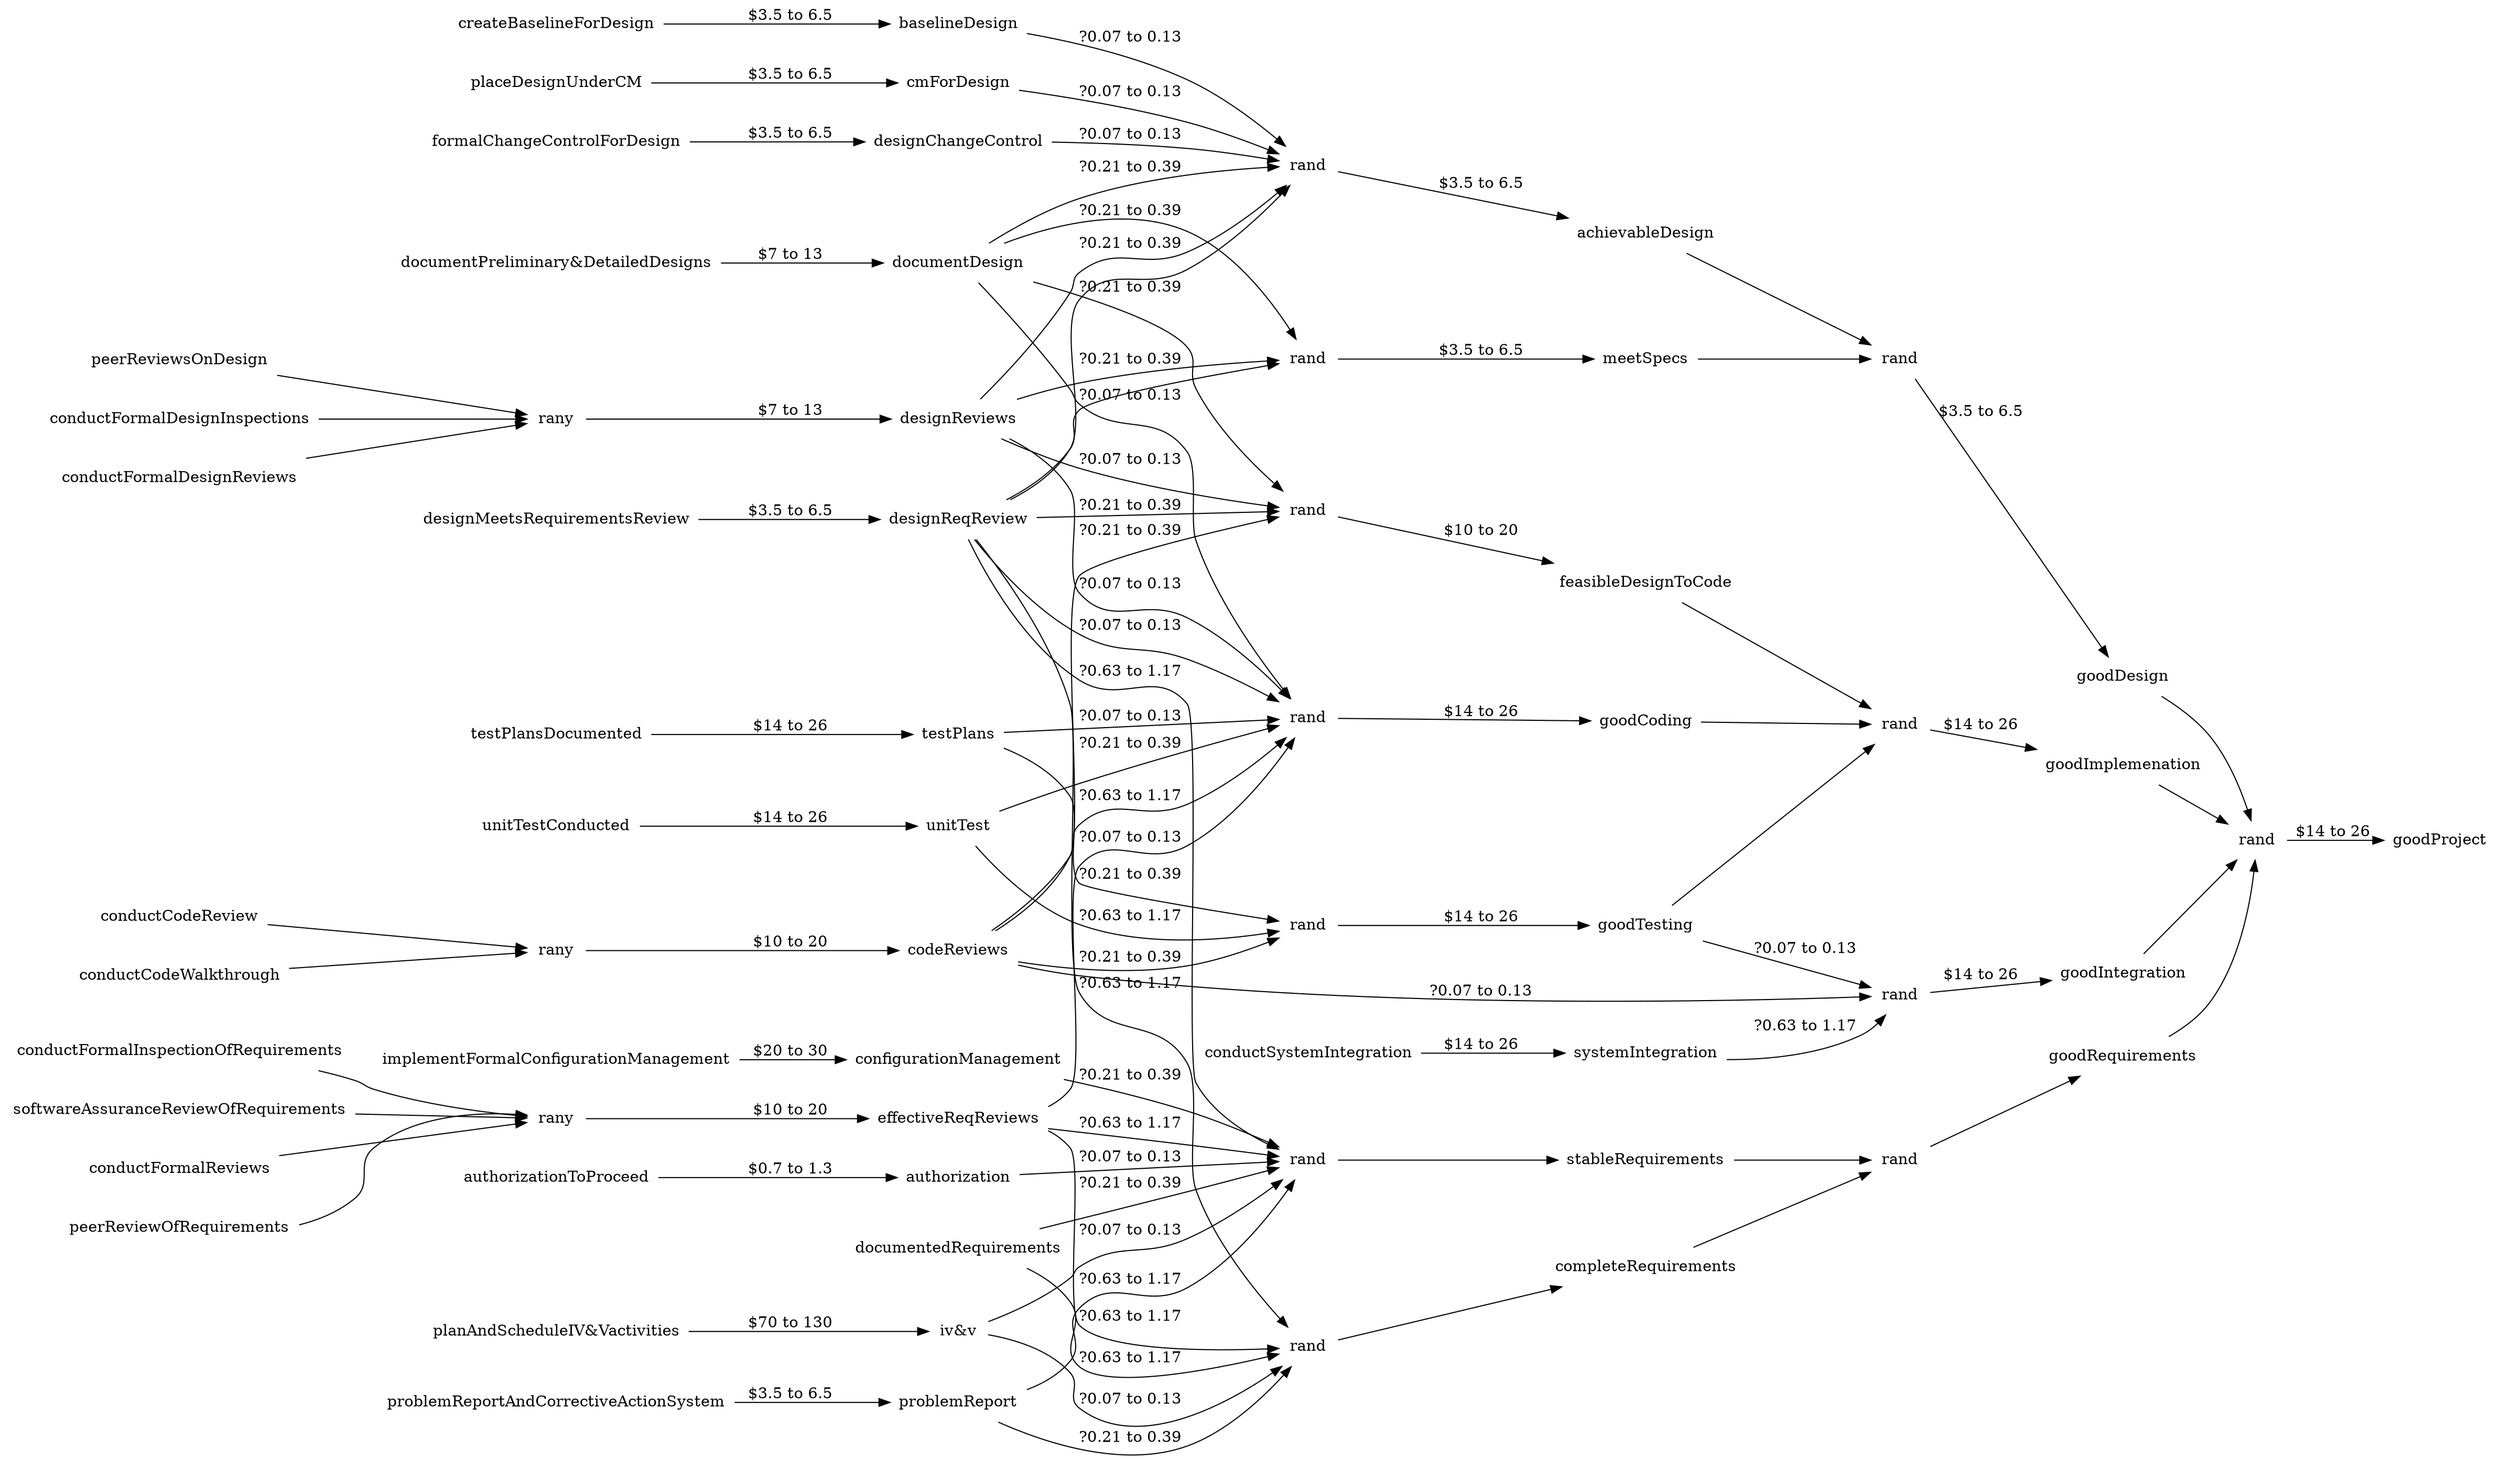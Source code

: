 digraph G {
        rankdir=LR;
	ranksep=0.2
        node [shape=plaintext]
	"authorizationToProceed=t" [label="authorizationToProceed"]
	"authorization=t" [label="authorization"]
	"authorizationToProceed=t" -> "authorization=t" [label="$0.7 to 1.3 "]
	"rany(rany46)" [label="rany"]
	"effectiveReqReviews=t" [label="effectiveReqReviews"]
	"rany(rany46)" -> "effectiveReqReviews=t" [label="$10 to 20 "]
	"peerReviewOfRequirements=t" [label="peerReviewOfRequirements"]
	"rany(rany46)" [label="rany"]
	"peerReviewOfRequirements=t" -> "rany(rany46)" [label=""]
	"conductFormalInspectionOfRequirements=t" [label="conductFormalInspectionOfRequirements"]
	"rany(rany46)" [label="rany"]
	"conductFormalInspectionOfRequirements=t" -> "rany(rany46)" [label=""]
	"softwareAssuranceReviewOfRequirements=t" [label="softwareAssuranceReviewOfRequirements"]
	"rany(rany46)" [label="rany"]
	"softwareAssuranceReviewOfRequirements=t" -> "rany(rany46)" [label=""]
	"conductFormalReviews=t" [label="conductFormalReviews"]
	"rany(rany46)" [label="rany"]
	"conductFormalReviews=t" -> "rany(rany46)" [label=""]
	"problemReportAndCorrectiveActionSystem=t" [label="problemReportAndCorrectiveActionSystem"]
	"problemReport=t" [label="problemReport"]
	"problemReportAndCorrectiveActionSystem=t" -> "problemReport=t" [label="$3.5 to 6.5 "]
	"implementFormalConfigurationManagement=t" [label="implementFormalConfigurationManagement"]
	"configurationManagement=t" [label="configurationManagement"]
	"implementFormalConfigurationManagement=t" -> "configurationManagement=t" [label="$20 to 30 "]
	"planAndScheduleIV&Vactivities=t" [label="planAndScheduleIV&Vactivities"]
	"iv&v=t" [label="iv&v"]
	"planAndScheduleIV&Vactivities=t" -> "iv&v=t" [label="$70 to 130 "]
	"rand(rand172)" [label="rand"]
	"stableRequirements=t" [label="stableRequirements"]
	"rand(rand172)" -> "stableRequirements=t" [label=""]
	"authorization=t" [label="authorization"]
	"rand(rand172)" [label="rand"]
	"authorization=t" -> "rand(rand172)" [label="?0.07 to 0.13 "]
	"effectiveReqReviews=t" [label="effectiveReqReviews"]
	"rand(rand172)" [label="rand"]
	"effectiveReqReviews=t" -> "rand(rand172)" [label="?0.63 to 1.17 "]
	"problemReport=t" [label="problemReport"]
	"rand(rand172)" [label="rand"]
	"problemReport=t" -> "rand(rand172)" [label="?0.63 to 1.17 "]
	"configurationManagement=t" [label="configurationManagement"]
	"rand(rand172)" [label="rand"]
	"configurationManagement=t" -> "rand(rand172)" [label="?0.21 to 0.39 "]
	"iv&v=t" [label="iv&v"]
	"rand(rand172)" [label="rand"]
	"iv&v=t" -> "rand(rand172)" [label="?0.07 to 0.13 "]
	"documentedRequirements=t" [label="documentedRequirements"]
	"rand(rand172)" [label="rand"]
	"documentedRequirements=t" -> "rand(rand172)" [label="?0.21 to 0.39 "]
	"designReqReview=t" [label="designReqReview"]
	"rand(rand172)" [label="rand"]
	"designReqReview=t" -> "rand(rand172)" [label="?0.63 to 1.17 "]
	"rand(rand173)" [label="rand"]
	"completeRequirements=t" [label="completeRequirements"]
	"rand(rand173)" -> "completeRequirements=t" [label=""]
	"effectiveReqReviews=t" [label="effectiveReqReviews"]
	"rand(rand173)" [label="rand"]
	"effectiveReqReviews=t" -> "rand(rand173)" [label="?0.63 to 1.17 "]
	"iv&v=t" [label="iv&v"]
	"rand(rand173)" [label="rand"]
	"iv&v=t" -> "rand(rand173)" [label="?0.07 to 0.13 "]
	"documentedRequirements=t" [label="documentedRequirements"]
	"rand(rand173)" [label="rand"]
	"documentedRequirements=t" -> "rand(rand173)" [label="?0.63 to 1.17 "]
	"problemReport=t" [label="problemReport"]
	"rand(rand173)" [label="rand"]
	"problemReport=t" -> "rand(rand173)" [label="?0.21 to 0.39 "]
	"designReqReview=t" [label="designReqReview"]
	"rand(rand173)" [label="rand"]
	"designReqReview=t" -> "rand(rand173)" [label="?0.63 to 1.17 "]
	"rand(rand174)" [label="rand"]
	"goodRequirements=t" [label="goodRequirements"]
	"rand(rand174)" -> "goodRequirements=t" [label=""]
	"stableRequirements=t" [label="stableRequirements"]
	"rand(rand174)" [label="rand"]
	"stableRequirements=t" -> "rand(rand174)" [label=""]
	"completeRequirements=t" [label="completeRequirements"]
	"rand(rand174)" [label="rand"]
	"completeRequirements=t" -> "rand(rand174)" [label=""]
	"designMeetsRequirementsReview=t" [label="designMeetsRequirementsReview"]
	"designReqReview=t" [label="designReqReview"]
	"designMeetsRequirementsReview=t" -> "designReqReview=t" [label="$3.5 to 6.5 "]
	"documentPreliminary&DetailedDesigns=t" [label="documentPreliminary&DetailedDesigns"]
	"documentDesign=t" [label="documentDesign"]
	"documentPreliminary&DetailedDesigns=t" -> "documentDesign=t" [label="$7 to 13 "]
	"rany(rany47)" [label="rany"]
	"designReviews=t" [label="designReviews"]
	"rany(rany47)" -> "designReviews=t" [label="$7 to 13 "]
	"peerReviewsOnDesign=t" [label="peerReviewsOnDesign"]
	"rany(rany47)" [label="rany"]
	"peerReviewsOnDesign=t" -> "rany(rany47)" [label=""]
	"conductFormalDesignInspections=t" [label="conductFormalDesignInspections"]
	"rany(rany47)" [label="rany"]
	"conductFormalDesignInspections=t" -> "rany(rany47)" [label=""]
	"conductFormalDesignReviews=t" [label="conductFormalDesignReviews"]
	"rany(rany47)" [label="rany"]
	"conductFormalDesignReviews=t" -> "rany(rany47)" [label=""]
	"createBaselineForDesign=t" [label="createBaselineForDesign"]
	"baselineDesign=t" [label="baselineDesign"]
	"createBaselineForDesign=t" -> "baselineDesign=t" [label="$3.5 to 6.5 "]
	"placeDesignUnderCM=t" [label="placeDesignUnderCM"]
	"cmForDesign=t" [label="cmForDesign"]
	"placeDesignUnderCM=t" -> "cmForDesign=t" [label="$3.5 to 6.5 "]
	"formalChangeControlForDesign=t" [label="formalChangeControlForDesign"]
	"designChangeControl=t" [label="designChangeControl"]
	"formalChangeControlForDesign=t" -> "designChangeControl=t" [label="$3.5 to 6.5 "]
	"rand(rand175)" [label="rand"]
	"meetSpecs=t" [label="meetSpecs"]
	"rand(rand175)" -> "meetSpecs=t" [label="$3.5 to 6.5 "]
	"documentDesign=t" [label="documentDesign"]
	"rand(rand175)" [label="rand"]
	"documentDesign=t" -> "rand(rand175)" [label="?0.21 to 0.39 "]
	"designReqReview=t" [label="designReqReview"]
	"rand(rand175)" [label="rand"]
	"designReqReview=t" -> "rand(rand175)" [label=""]
	"designReviews=t" [label="designReviews"]
	"rand(rand175)" [label="rand"]
	"designReviews=t" -> "rand(rand175)" [label="?0.21 to 0.39 "]
	"rand(rand176)" [label="rand"]
	"achievableDesign=t" [label="achievableDesign"]
	"rand(rand176)" -> "achievableDesign=t" [label="$3.5 to 6.5 "]
	"documentDesign=t" [label="documentDesign"]
	"rand(rand176)" [label="rand"]
	"documentDesign=t" -> "rand(rand176)" [label="?0.21 to 0.39 "]
	"designReqReview=t" [label="designReqReview"]
	"rand(rand176)" [label="rand"]
	"designReqReview=t" -> "rand(rand176)" [label=""]
	"designReviews=t" [label="designReviews"]
	"rand(rand176)" [label="rand"]
	"designReviews=t" -> "rand(rand176)" [label="?0.21 to 0.39 "]
	"baselineDesign=t" [label="baselineDesign"]
	"rand(rand176)" [label="rand"]
	"baselineDesign=t" -> "rand(rand176)" [label="?0.07 to 0.13 "]
	"cmForDesign=t" [label="cmForDesign"]
	"rand(rand176)" [label="rand"]
	"cmForDesign=t" -> "rand(rand176)" [label="?0.07 to 0.13 "]
	"designChangeControl=t" [label="designChangeControl"]
	"rand(rand176)" [label="rand"]
	"designChangeControl=t" -> "rand(rand176)" [label="?0.07 to 0.13 "]
	"rand(rand177)" [label="rand"]
	"goodDesign=t" [label="goodDesign"]
	"rand(rand177)" -> "goodDesign=t" [label="$3.5 to 6.5 "]
	"meetSpecs=t" [label="meetSpecs"]
	"rand(rand177)" [label="rand"]
	"meetSpecs=t" -> "rand(rand177)" [label=""]
	"achievableDesign=t" [label="achievableDesign"]
	"rand(rand177)" [label="rand"]
	"achievableDesign=t" -> "rand(rand177)" [label=""]
	"rany(rany48)" [label="rany"]
	"codeReviews=t" [label="codeReviews"]
	"rany(rany48)" -> "codeReviews=t" [label="$10 to 20 "]
	"conductCodeWalkthrough=t" [label="conductCodeWalkthrough"]
	"rany(rany48)" [label="rany"]
	"conductCodeWalkthrough=t" -> "rany(rany48)" [label=""]
	"conductCodeReview=t" [label="conductCodeReview"]
	"rany(rany48)" [label="rany"]
	"conductCodeReview=t" -> "rany(rany48)" [label=""]
	"rand(rand178)" [label="rand"]
	"feasibleDesignToCode=t" [label="feasibleDesignToCode"]
	"rand(rand178)" -> "feasibleDesignToCode=t" [label="$10 to 20 "]
	"documentDesign=t" [label="documentDesign"]
	"rand(rand178)" [label="rand"]
	"documentDesign=t" -> "rand(rand178)" [label="?0.21 to 0.39 "]
	"designReqReview=t" [label="designReqReview"]
	"rand(rand178)" [label="rand"]
	"designReqReview=t" -> "rand(rand178)" [label="?0.21 to 0.39 "]
	"designReviews=t" [label="designReviews"]
	"rand(rand178)" [label="rand"]
	"designReviews=t" -> "rand(rand178)" [label="?0.07 to 0.13 "]
	"codeReviews=t" [label="codeReviews"]
	"rand(rand178)" [label="rand"]
	"codeReviews=t" -> "rand(rand178)" [label="?0.21 to 0.39 "]
	"testPlansDocumented=t" [label="testPlansDocumented"]
	"testPlans=t" [label="testPlans"]
	"testPlansDocumented=t" -> "testPlans=t" [label="$14 to 26 "]
	"unitTestConducted=t" [label="unitTestConducted"]
	"unitTest=t" [label="unitTest"]
	"unitTestConducted=t" -> "unitTest=t" [label="$14 to 26 "]
	"rand(rand179)" [label="rand"]
	"goodTesting=t" [label="goodTesting"]
	"rand(rand179)" -> "goodTesting=t" [label="$14 to 26 "]
	"codeReviews=t" [label="codeReviews"]
	"rand(rand179)" [label="rand"]
	"codeReviews=t" -> "rand(rand179)" [label="?0.21 to 0.39 "]
	"testPlans=t" [label="testPlans"]
	"rand(rand179)" [label="rand"]
	"testPlans=t" -> "rand(rand179)" [label="?0.21 to 0.39 "]
	"unitTest=t" [label="unitTest"]
	"rand(rand179)" [label="rand"]
	"unitTest=t" -> "rand(rand179)" [label="?0.63 to 1.17 "]
	"rand(rand180)" [label="rand"]
	"goodCoding=t" [label="goodCoding"]
	"rand(rand180)" -> "goodCoding=t" [label="$14 to 26 "]
	"effectiveReqReviews=t" [label="effectiveReqReviews"]
	"rand(rand180)" [label="rand"]
	"effectiveReqReviews=t" -> "rand(rand180)" [label="?0.07 to 0.13 "]
	"documentDesign=t" [label="documentDesign"]
	"rand(rand180)" [label="rand"]
	"documentDesign=t" -> "rand(rand180)" [label="?0.07 to 0.13 "]
	"designReqReview=t" [label="designReqReview"]
	"rand(rand180)" [label="rand"]
	"designReqReview=t" -> "rand(rand180)" [label="?0.07 to 0.13 "]
	"designReviews=t" [label="designReviews"]
	"rand(rand180)" [label="rand"]
	"designReviews=t" -> "rand(rand180)" [label="?0.07 to 0.13 "]
	"codeReviews=t" [label="codeReviews"]
	"rand(rand180)" [label="rand"]
	"codeReviews=t" -> "rand(rand180)" [label="?0.63 to 1.17 "]
	"testPlans=t" [label="testPlans"]
	"rand(rand180)" [label="rand"]
	"testPlans=t" -> "rand(rand180)" [label="?0.07 to 0.13 "]
	"unitTest=t" [label="unitTest"]
	"rand(rand180)" [label="rand"]
	"unitTest=t" -> "rand(rand180)" [label="?0.21 to 0.39 "]
	"rand(rand181)" [label="rand"]
	"goodImplemenation=t" [label="goodImplemenation"]
	"rand(rand181)" -> "goodImplemenation=t" [label="$14 to 26 "]
	"feasibleDesignToCode=t" [label="feasibleDesignToCode"]
	"rand(rand181)" [label="rand"]
	"feasibleDesignToCode=t" -> "rand(rand181)" [label=""]
	"goodTesting=t" [label="goodTesting"]
	"rand(rand181)" [label="rand"]
	"goodTesting=t" -> "rand(rand181)" [label=""]
	"goodCoding=t" [label="goodCoding"]
	"rand(rand181)" [label="rand"]
	"goodCoding=t" -> "rand(rand181)" [label=""]
	"conductSystemIntegration=t" [label="conductSystemIntegration"]
	"systemIntegration=t" [label="systemIntegration"]
	"conductSystemIntegration=t" -> "systemIntegration=t" [label="$14 to 26 "]
	"rand(rand182)" [label="rand"]
	"goodIntegration=t" [label="goodIntegration"]
	"rand(rand182)" -> "goodIntegration=t" [label="$14 to 26 "]
	"systemIntegration=t" [label="systemIntegration"]
	"rand(rand182)" [label="rand"]
	"systemIntegration=t" -> "rand(rand182)" [label="?0.63 to 1.17 "]
	"codeReviews=t" [label="codeReviews"]
	"rand(rand182)" [label="rand"]
	"codeReviews=t" -> "rand(rand182)" [label="?0.07 to 0.13 "]
	"goodTesting=t" [label="goodTesting"]
	"rand(rand182)" [label="rand"]
	"goodTesting=t" -> "rand(rand182)" [label="?0.07 to 0.13 "]
	"rand(rand183)" [label="rand"]
	"goodProject=t" [label="goodProject"]
	"rand(rand183)" -> "goodProject=t" [label="$14 to 26 "]
	"goodRequirements=t" [label="goodRequirements"]
	"rand(rand183)" [label="rand"]
	"goodRequirements=t" -> "rand(rand183)" [label=""]
	"goodDesign=t" [label="goodDesign"]
	"rand(rand183)" [label="rand"]
	"goodDesign=t" -> "rand(rand183)" [label=""]
	"goodImplemenation=t" [label="goodImplemenation"]
	"rand(rand183)" [label="rand"]
	"goodImplemenation=t" -> "rand(rand183)" [label=""]
	"goodIntegration=t" [label="goodIntegration"]
	"rand(rand183)" [label="rand"]
	"goodIntegration=t" -> "rand(rand183)" [label=""]
}

